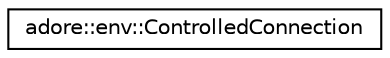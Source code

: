 digraph "Graphical Class Hierarchy"
{
 // LATEX_PDF_SIZE
  edge [fontname="Helvetica",fontsize="10",labelfontname="Helvetica",labelfontsize="10"];
  node [fontname="Helvetica",fontsize="10",shape=record];
  rankdir="LR";
  Node0 [label="adore::env::ControlledConnection",height=0.2,width=0.4,color="black", fillcolor="white", style="filled",URL="$classadore_1_1env_1_1ControlledConnection.html",tooltip=" "];
}
